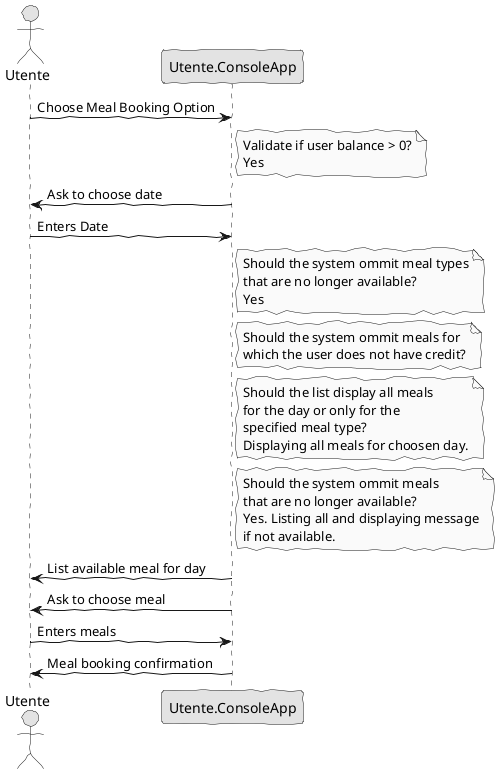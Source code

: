 @startuml
'http://plantuml.com/skinparam.html
skinparam handwritten true
skinparam monochrome true
skinparam packageStyle rect
skinparam defaultFontName FG Virgil
skinparam shadowing false

actor Utente as Actor
participant Utente.ConsoleApp as System

Actor -> System: Choose Meal Booking Option

note right of System: Validate if user balance > 0?\nYes

System -> Actor: Ask to choose date
Actor -> System: Enters Date

note right of System: Should the system ommit meal types\nthat are no longer available?\nYes
note right of System: Should the system ommit meals for\nwhich the user does not have credit?
note right of System: Should the list display all meals\nfor the day or only for the\nspecified meal type?\nDisplaying all meals for choosen day.
note right of System: Should the system ommit meals\nthat are no longer available?\nYes. Listing all and displaying message\nif not available.

System -> Actor: List available meal for day
System -> Actor: Ask to choose meal
Actor -> System: Enters meals
System -> Actor: Meal booking confirmation

@enduml